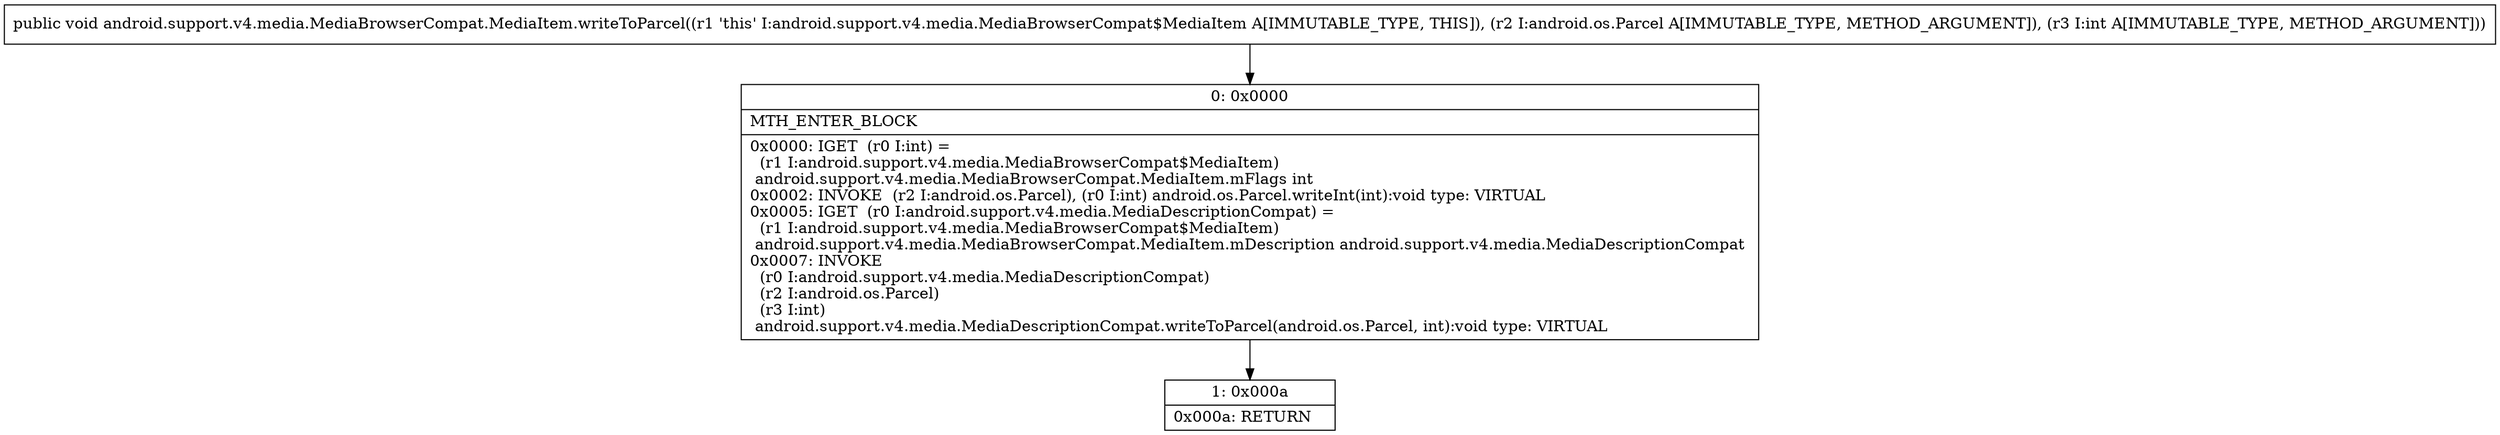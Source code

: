 digraph "CFG forandroid.support.v4.media.MediaBrowserCompat.MediaItem.writeToParcel(Landroid\/os\/Parcel;I)V" {
Node_0 [shape=record,label="{0\:\ 0x0000|MTH_ENTER_BLOCK\l|0x0000: IGET  (r0 I:int) = \l  (r1 I:android.support.v4.media.MediaBrowserCompat$MediaItem)\l android.support.v4.media.MediaBrowserCompat.MediaItem.mFlags int \l0x0002: INVOKE  (r2 I:android.os.Parcel), (r0 I:int) android.os.Parcel.writeInt(int):void type: VIRTUAL \l0x0005: IGET  (r0 I:android.support.v4.media.MediaDescriptionCompat) = \l  (r1 I:android.support.v4.media.MediaBrowserCompat$MediaItem)\l android.support.v4.media.MediaBrowserCompat.MediaItem.mDescription android.support.v4.media.MediaDescriptionCompat \l0x0007: INVOKE  \l  (r0 I:android.support.v4.media.MediaDescriptionCompat)\l  (r2 I:android.os.Parcel)\l  (r3 I:int)\l android.support.v4.media.MediaDescriptionCompat.writeToParcel(android.os.Parcel, int):void type: VIRTUAL \l}"];
Node_1 [shape=record,label="{1\:\ 0x000a|0x000a: RETURN   \l}"];
MethodNode[shape=record,label="{public void android.support.v4.media.MediaBrowserCompat.MediaItem.writeToParcel((r1 'this' I:android.support.v4.media.MediaBrowserCompat$MediaItem A[IMMUTABLE_TYPE, THIS]), (r2 I:android.os.Parcel A[IMMUTABLE_TYPE, METHOD_ARGUMENT]), (r3 I:int A[IMMUTABLE_TYPE, METHOD_ARGUMENT])) }"];
MethodNode -> Node_0;
Node_0 -> Node_1;
}

